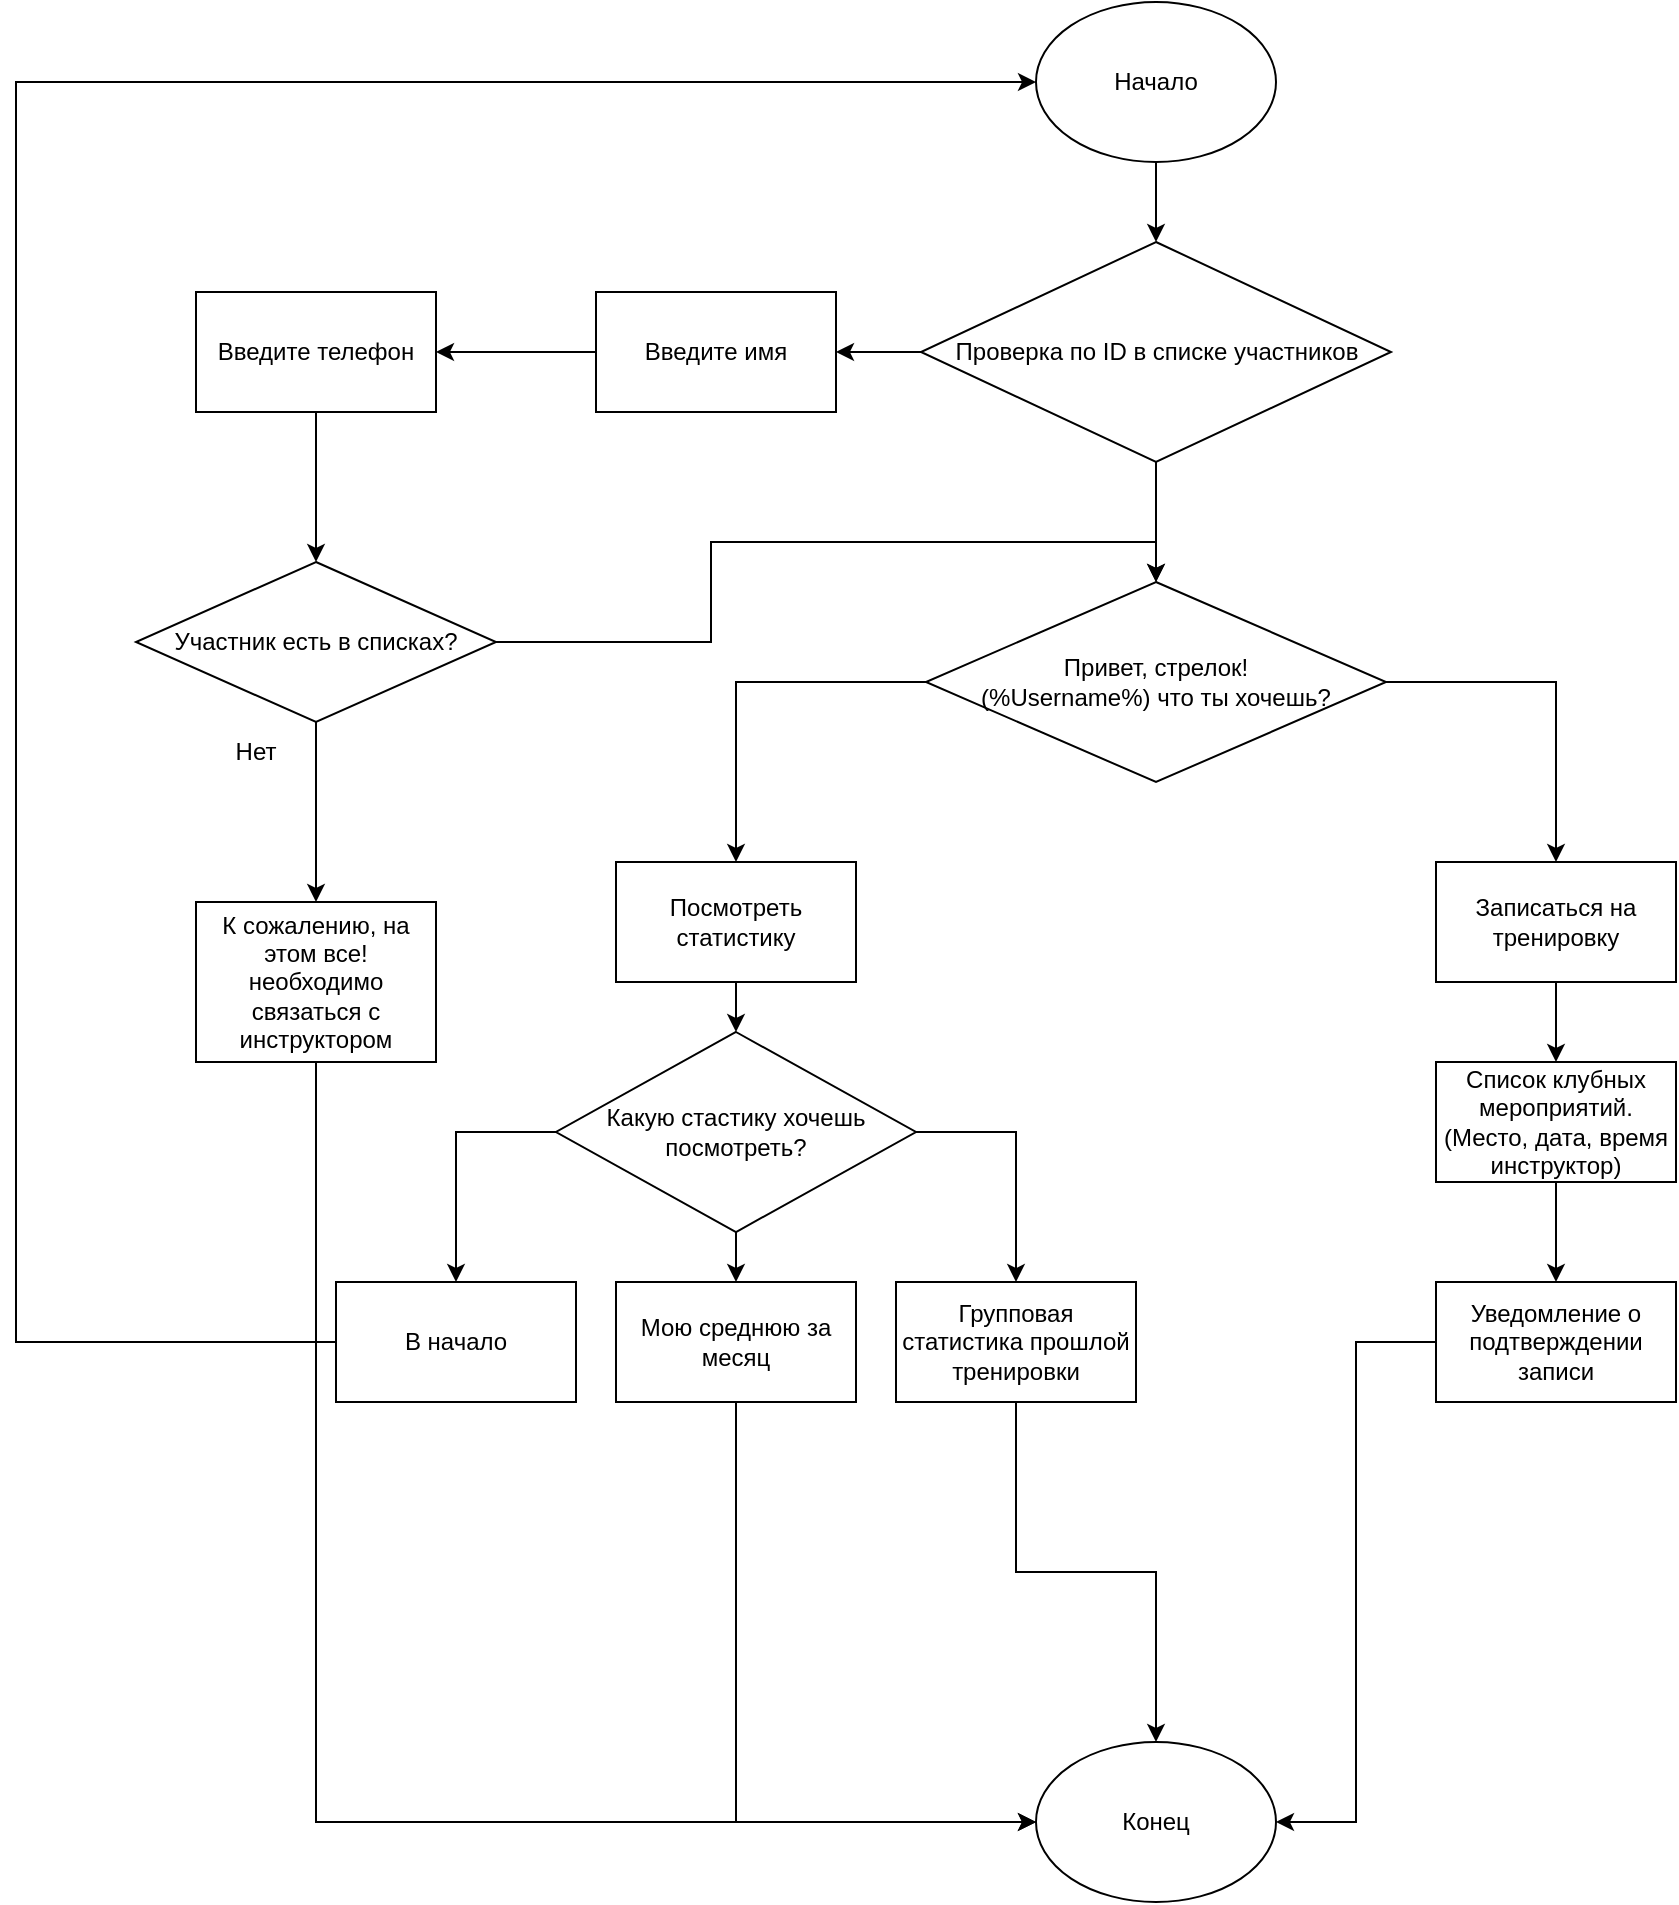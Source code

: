<mxfile version="17.4.6" type="github">
  <diagram id="NKxMgz3kjiu8rue3qD6x" name="Страница 1">
    <mxGraphModel dx="2500" dy="896" grid="1" gridSize="10" guides="1" tooltips="1" connect="1" arrows="1" fold="1" page="1" pageScale="1" pageWidth="827" pageHeight="1169" math="0" shadow="0">
      <root>
        <mxCell id="0" />
        <mxCell id="1" parent="0" />
        <mxCell id="h4oRvhHSS7d0e2LDthjN-9" style="edgeStyle=orthogonalEdgeStyle;rounded=0;orthogonalLoop=1;jettySize=auto;html=1;entryX=0.5;entryY=0;entryDx=0;entryDy=0;" edge="1" parent="1" source="h4oRvhHSS7d0e2LDthjN-1" target="h4oRvhHSS7d0e2LDthjN-3">
          <mxGeometry relative="1" as="geometry" />
        </mxCell>
        <mxCell id="h4oRvhHSS7d0e2LDthjN-1" value="Начало" style="ellipse;whiteSpace=wrap;html=1;" vertex="1" parent="1">
          <mxGeometry x="380" y="20" width="120" height="80" as="geometry" />
        </mxCell>
        <mxCell id="h4oRvhHSS7d0e2LDthjN-5" value="" style="edgeStyle=orthogonalEdgeStyle;rounded=0;orthogonalLoop=1;jettySize=auto;html=1;" edge="1" parent="1" source="h4oRvhHSS7d0e2LDthjN-3" target="h4oRvhHSS7d0e2LDthjN-4">
          <mxGeometry relative="1" as="geometry" />
        </mxCell>
        <mxCell id="h4oRvhHSS7d0e2LDthjN-20" value="" style="edgeStyle=orthogonalEdgeStyle;rounded=0;orthogonalLoop=1;jettySize=auto;html=1;" edge="1" parent="1" source="h4oRvhHSS7d0e2LDthjN-3">
          <mxGeometry relative="1" as="geometry">
            <mxPoint x="440" y="310" as="targetPoint" />
          </mxGeometry>
        </mxCell>
        <mxCell id="h4oRvhHSS7d0e2LDthjN-3" value="Проверка по ID в списке участников" style="rhombus;whiteSpace=wrap;html=1;" vertex="1" parent="1">
          <mxGeometry x="322.5" y="140" width="235" height="110" as="geometry" />
        </mxCell>
        <mxCell id="h4oRvhHSS7d0e2LDthjN-8" value="" style="edgeStyle=orthogonalEdgeStyle;rounded=0;orthogonalLoop=1;jettySize=auto;html=1;" edge="1" parent="1" source="h4oRvhHSS7d0e2LDthjN-4" target="h4oRvhHSS7d0e2LDthjN-7">
          <mxGeometry relative="1" as="geometry" />
        </mxCell>
        <mxCell id="h4oRvhHSS7d0e2LDthjN-4" value="Введите имя" style="whiteSpace=wrap;html=1;" vertex="1" parent="1">
          <mxGeometry x="160" y="165" width="120" height="60" as="geometry" />
        </mxCell>
        <mxCell id="h4oRvhHSS7d0e2LDthjN-11" value="" style="edgeStyle=orthogonalEdgeStyle;rounded=0;orthogonalLoop=1;jettySize=auto;html=1;" edge="1" parent="1" source="h4oRvhHSS7d0e2LDthjN-7" target="h4oRvhHSS7d0e2LDthjN-10">
          <mxGeometry relative="1" as="geometry" />
        </mxCell>
        <mxCell id="h4oRvhHSS7d0e2LDthjN-7" value="Введите телефон" style="whiteSpace=wrap;html=1;" vertex="1" parent="1">
          <mxGeometry x="-40" y="165" width="120" height="60" as="geometry" />
        </mxCell>
        <mxCell id="h4oRvhHSS7d0e2LDthjN-14" value="" style="edgeStyle=orthogonalEdgeStyle;rounded=0;orthogonalLoop=1;jettySize=auto;html=1;" edge="1" parent="1" source="h4oRvhHSS7d0e2LDthjN-10" target="h4oRvhHSS7d0e2LDthjN-13">
          <mxGeometry relative="1" as="geometry" />
        </mxCell>
        <mxCell id="h4oRvhHSS7d0e2LDthjN-21" style="edgeStyle=orthogonalEdgeStyle;rounded=0;orthogonalLoop=1;jettySize=auto;html=1;entryX=0.5;entryY=0;entryDx=0;entryDy=0;startArrow=none;exitX=1;exitY=0.5;exitDx=0;exitDy=0;" edge="1" parent="1" source="h4oRvhHSS7d0e2LDthjN-10" target="h4oRvhHSS7d0e2LDthjN-29">
          <mxGeometry relative="1" as="geometry">
            <mxPoint x="170" y="325" as="sourcePoint" />
            <mxPoint x="380" y="340" as="targetPoint" />
          </mxGeometry>
        </mxCell>
        <mxCell id="h4oRvhHSS7d0e2LDthjN-10" value="Участник есть в списках?" style="rhombus;whiteSpace=wrap;html=1;" vertex="1" parent="1">
          <mxGeometry x="-70" y="300" width="180" height="80" as="geometry" />
        </mxCell>
        <mxCell id="h4oRvhHSS7d0e2LDthjN-12" value="Конец" style="ellipse;whiteSpace=wrap;html=1;" vertex="1" parent="1">
          <mxGeometry x="380" y="890" width="120" height="80" as="geometry" />
        </mxCell>
        <mxCell id="h4oRvhHSS7d0e2LDthjN-18" style="edgeStyle=orthogonalEdgeStyle;rounded=0;orthogonalLoop=1;jettySize=auto;html=1;entryX=0;entryY=0.5;entryDx=0;entryDy=0;exitX=0.5;exitY=1;exitDx=0;exitDy=0;" edge="1" parent="1" source="h4oRvhHSS7d0e2LDthjN-13" target="h4oRvhHSS7d0e2LDthjN-12">
          <mxGeometry relative="1" as="geometry">
            <Array as="points">
              <mxPoint x="20" y="930" />
            </Array>
          </mxGeometry>
        </mxCell>
        <mxCell id="h4oRvhHSS7d0e2LDthjN-13" value="К сожалению, на этом все! необходимо связаться с инструктором" style="whiteSpace=wrap;html=1;" vertex="1" parent="1">
          <mxGeometry x="-40" y="470" width="120" height="80" as="geometry" />
        </mxCell>
        <mxCell id="h4oRvhHSS7d0e2LDthjN-17" value="Нет" style="text;html=1;strokeColor=none;fillColor=none;align=center;verticalAlign=middle;whiteSpace=wrap;rounded=0;" vertex="1" parent="1">
          <mxGeometry x="-40" y="380" width="60" height="30" as="geometry" />
        </mxCell>
        <mxCell id="h4oRvhHSS7d0e2LDthjN-33" style="edgeStyle=orthogonalEdgeStyle;rounded=0;orthogonalLoop=1;jettySize=auto;html=1;entryX=0.5;entryY=0;entryDx=0;entryDy=0;" edge="1" parent="1" source="h4oRvhHSS7d0e2LDthjN-29" target="h4oRvhHSS7d0e2LDthjN-30">
          <mxGeometry relative="1" as="geometry" />
        </mxCell>
        <mxCell id="h4oRvhHSS7d0e2LDthjN-34" style="edgeStyle=orthogonalEdgeStyle;rounded=0;orthogonalLoop=1;jettySize=auto;html=1;" edge="1" parent="1" source="h4oRvhHSS7d0e2LDthjN-29" target="h4oRvhHSS7d0e2LDthjN-31">
          <mxGeometry relative="1" as="geometry" />
        </mxCell>
        <mxCell id="h4oRvhHSS7d0e2LDthjN-29" value="&lt;span&gt;Привет, стрелок!&lt;/span&gt;&lt;br&gt;&lt;span&gt;(%&lt;/span&gt;&lt;span&gt;Username&lt;/span&gt;&lt;span&gt;%) что ты&amp;nbsp;&lt;/span&gt;хочешь&lt;span&gt;?&lt;/span&gt;" style="rhombus;whiteSpace=wrap;html=1;" vertex="1" parent="1">
          <mxGeometry x="325" y="310" width="230" height="100" as="geometry" />
        </mxCell>
        <mxCell id="h4oRvhHSS7d0e2LDthjN-49" style="edgeStyle=orthogonalEdgeStyle;rounded=0;orthogonalLoop=1;jettySize=auto;html=1;entryX=0.5;entryY=0;entryDx=0;entryDy=0;" edge="1" parent="1" source="h4oRvhHSS7d0e2LDthjN-30" target="h4oRvhHSS7d0e2LDthjN-48">
          <mxGeometry relative="1" as="geometry" />
        </mxCell>
        <mxCell id="h4oRvhHSS7d0e2LDthjN-30" value="Записаться на тренировку" style="rounded=0;whiteSpace=wrap;html=1;" vertex="1" parent="1">
          <mxGeometry x="580" y="450" width="120" height="60" as="geometry" />
        </mxCell>
        <mxCell id="h4oRvhHSS7d0e2LDthjN-38" style="edgeStyle=orthogonalEdgeStyle;rounded=0;orthogonalLoop=1;jettySize=auto;html=1;" edge="1" parent="1" source="h4oRvhHSS7d0e2LDthjN-31" target="h4oRvhHSS7d0e2LDthjN-36">
          <mxGeometry relative="1" as="geometry" />
        </mxCell>
        <mxCell id="h4oRvhHSS7d0e2LDthjN-31" value="Посмотреть статистику" style="rounded=0;whiteSpace=wrap;html=1;" vertex="1" parent="1">
          <mxGeometry x="170" y="450" width="120" height="60" as="geometry" />
        </mxCell>
        <mxCell id="h4oRvhHSS7d0e2LDthjN-41" style="edgeStyle=orthogonalEdgeStyle;rounded=0;orthogonalLoop=1;jettySize=auto;html=1;entryX=0.5;entryY=0;entryDx=0;entryDy=0;exitX=0;exitY=0.5;exitDx=0;exitDy=0;" edge="1" parent="1" source="h4oRvhHSS7d0e2LDthjN-36" target="h4oRvhHSS7d0e2LDthjN-39">
          <mxGeometry relative="1" as="geometry" />
        </mxCell>
        <mxCell id="h4oRvhHSS7d0e2LDthjN-43" style="edgeStyle=orthogonalEdgeStyle;rounded=0;orthogonalLoop=1;jettySize=auto;html=1;" edge="1" parent="1" source="h4oRvhHSS7d0e2LDthjN-36" target="h4oRvhHSS7d0e2LDthjN-42">
          <mxGeometry relative="1" as="geometry" />
        </mxCell>
        <mxCell id="h4oRvhHSS7d0e2LDthjN-46" style="edgeStyle=orthogonalEdgeStyle;rounded=0;orthogonalLoop=1;jettySize=auto;html=1;exitX=1;exitY=0.5;exitDx=0;exitDy=0;" edge="1" parent="1" source="h4oRvhHSS7d0e2LDthjN-36" target="h4oRvhHSS7d0e2LDthjN-45">
          <mxGeometry relative="1" as="geometry" />
        </mxCell>
        <mxCell id="h4oRvhHSS7d0e2LDthjN-36" value="Какую стастику хочешь посмотреть?" style="rhombus;whiteSpace=wrap;html=1;" vertex="1" parent="1">
          <mxGeometry x="140" y="535" width="180" height="100" as="geometry" />
        </mxCell>
        <mxCell id="h4oRvhHSS7d0e2LDthjN-40" style="edgeStyle=orthogonalEdgeStyle;rounded=0;orthogonalLoop=1;jettySize=auto;html=1;entryX=0;entryY=0.5;entryDx=0;entryDy=0;" edge="1" parent="1" source="h4oRvhHSS7d0e2LDthjN-39" target="h4oRvhHSS7d0e2LDthjN-1">
          <mxGeometry relative="1" as="geometry">
            <Array as="points">
              <mxPoint x="-130" y="690" />
              <mxPoint x="-130" y="60" />
            </Array>
          </mxGeometry>
        </mxCell>
        <mxCell id="h4oRvhHSS7d0e2LDthjN-39" value="В начало" style="rounded=0;whiteSpace=wrap;html=1;" vertex="1" parent="1">
          <mxGeometry x="30" y="660" width="120" height="60" as="geometry" />
        </mxCell>
        <mxCell id="h4oRvhHSS7d0e2LDthjN-44" style="edgeStyle=orthogonalEdgeStyle;rounded=0;orthogonalLoop=1;jettySize=auto;html=1;entryX=0;entryY=0.5;entryDx=0;entryDy=0;exitX=0.5;exitY=1;exitDx=0;exitDy=0;" edge="1" parent="1" source="h4oRvhHSS7d0e2LDthjN-42" target="h4oRvhHSS7d0e2LDthjN-12">
          <mxGeometry relative="1" as="geometry">
            <mxPoint x="230" y="930" as="targetPoint" />
          </mxGeometry>
        </mxCell>
        <mxCell id="h4oRvhHSS7d0e2LDthjN-42" value="Мою среднюю за месяц" style="rounded=0;whiteSpace=wrap;html=1;" vertex="1" parent="1">
          <mxGeometry x="170" y="660" width="120" height="60" as="geometry" />
        </mxCell>
        <mxCell id="h4oRvhHSS7d0e2LDthjN-47" style="edgeStyle=orthogonalEdgeStyle;rounded=0;orthogonalLoop=1;jettySize=auto;html=1;exitX=0.5;exitY=1;exitDx=0;exitDy=0;" edge="1" parent="1" source="h4oRvhHSS7d0e2LDthjN-45" target="h4oRvhHSS7d0e2LDthjN-12">
          <mxGeometry relative="1" as="geometry" />
        </mxCell>
        <mxCell id="h4oRvhHSS7d0e2LDthjN-45" value="Групповая статистика прошлой тренировки" style="rounded=0;whiteSpace=wrap;html=1;" vertex="1" parent="1">
          <mxGeometry x="310" y="660" width="120" height="60" as="geometry" />
        </mxCell>
        <mxCell id="h4oRvhHSS7d0e2LDthjN-51" style="edgeStyle=orthogonalEdgeStyle;rounded=0;orthogonalLoop=1;jettySize=auto;html=1;entryX=0.5;entryY=0;entryDx=0;entryDy=0;" edge="1" parent="1" source="h4oRvhHSS7d0e2LDthjN-48" target="h4oRvhHSS7d0e2LDthjN-50">
          <mxGeometry relative="1" as="geometry" />
        </mxCell>
        <mxCell id="h4oRvhHSS7d0e2LDthjN-48" value="Список клубных мероприятий. (Место, дата, время инструктор)" style="rounded=0;whiteSpace=wrap;html=1;" vertex="1" parent="1">
          <mxGeometry x="580" y="550" width="120" height="60" as="geometry" />
        </mxCell>
        <mxCell id="h4oRvhHSS7d0e2LDthjN-52" style="edgeStyle=orthogonalEdgeStyle;rounded=0;orthogonalLoop=1;jettySize=auto;html=1;entryX=1;entryY=0.5;entryDx=0;entryDy=0;" edge="1" parent="1" source="h4oRvhHSS7d0e2LDthjN-50" target="h4oRvhHSS7d0e2LDthjN-12">
          <mxGeometry relative="1" as="geometry" />
        </mxCell>
        <mxCell id="h4oRvhHSS7d0e2LDthjN-50" value="Уведомление о подтверждении записи" style="rounded=0;whiteSpace=wrap;html=1;" vertex="1" parent="1">
          <mxGeometry x="580" y="660" width="120" height="60" as="geometry" />
        </mxCell>
      </root>
    </mxGraphModel>
  </diagram>
</mxfile>
